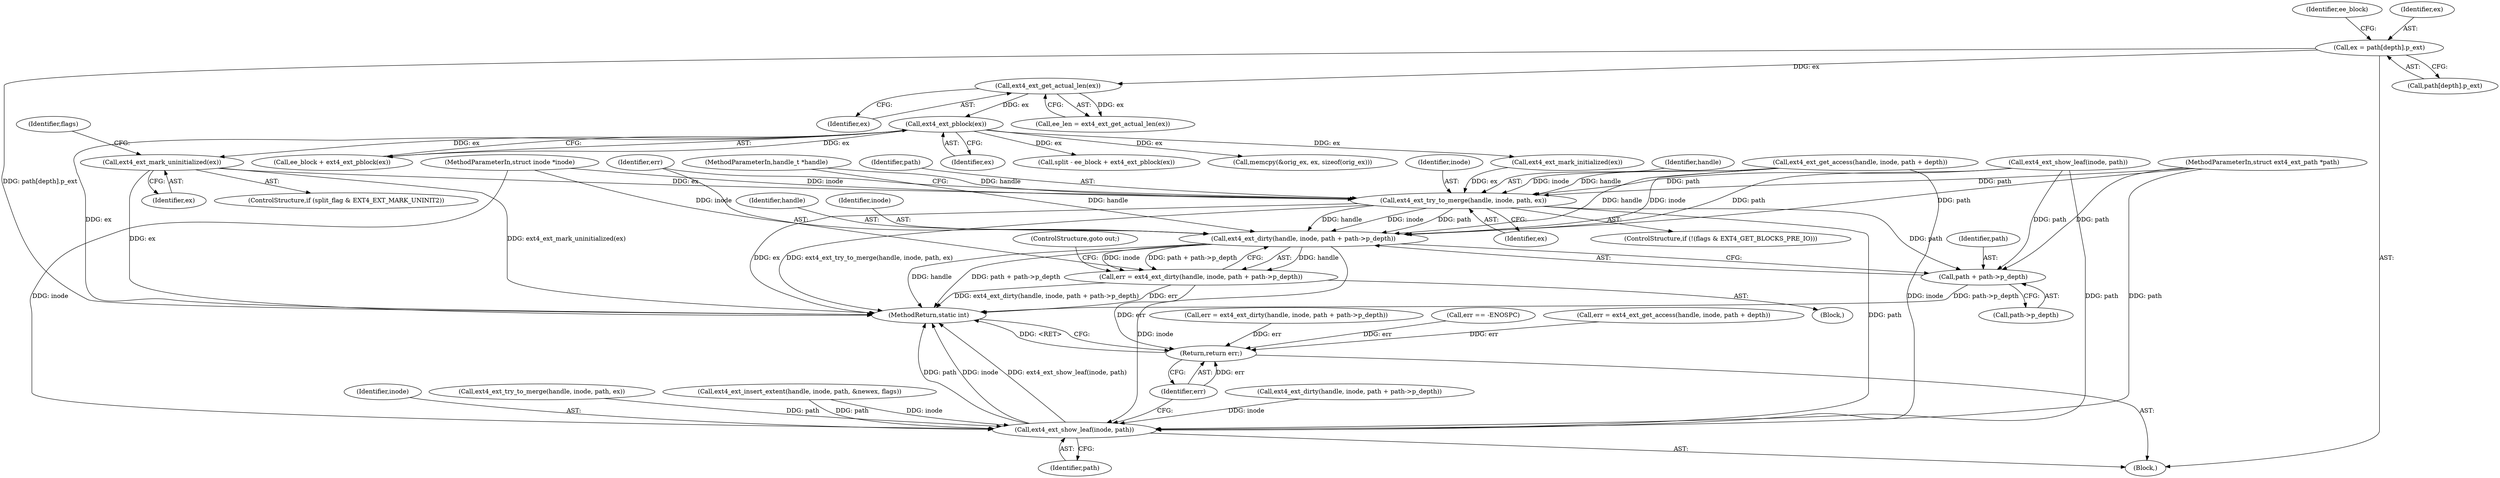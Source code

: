 digraph "0_linux_dee1f973ca341c266229faa5a1a5bb268bed3531_2@pointer" {
"1000197" [label="(Call,ext4_ext_mark_uninitialized(ex))"];
"1000165" [label="(Call,ext4_ext_pblock(ex))"];
"1000157" [label="(Call,ext4_ext_get_actual_len(ex))"];
"1000142" [label="(Call,ex = path[depth].p_ext)"];
"1000207" [label="(Call,ext4_ext_try_to_merge(handle, inode, path, ex))"];
"1000214" [label="(Call,ext4_ext_dirty(handle, inode, path + path->p_depth))"];
"1000212" [label="(Call,err = ext4_ext_dirty(handle, inode, path + path->p_depth))"];
"1000341" [label="(Return,return err;)"];
"1000338" [label="(Call,ext4_ext_show_leaf(inode, path))"];
"1000217" [label="(Call,path + path->p_depth)"];
"1000339" [label="(Identifier,inode)"];
"1000177" [label="(Call,err = ext4_ext_get_access(handle, inode, path + depth))"];
"1000317" [label="(Call,ext4_ext_try_to_merge(handle, inode, path, ex))"];
"1000218" [label="(Identifier,path)"];
"1000341" [label="(Return,return err;)"];
"1000285" [label="(Call,ext4_ext_insert_extent(handle, inode, path, &newex, flags))"];
"1000155" [label="(Call,ee_len = ext4_ext_get_actual_len(ex))"];
"1000216" [label="(Identifier,inode)"];
"1000342" [label="(Identifier,err)"];
"1000223" [label="(Call,memcpy(&orig_ex, ex, sizeof(orig_ex)))"];
"1000142" [label="(Call,ex = path[depth].p_ext)"];
"1000192" [label="(Block,)"];
"1000213" [label="(Identifier,err)"];
"1000179" [label="(Call,ext4_ext_get_access(handle, inode, path + depth))"];
"1000215" [label="(Identifier,handle)"];
"1000338" [label="(Call,ext4_ext_show_leaf(inode, path))"];
"1000193" [label="(ControlStructure,if (split_flag & EXT4_EXT_MARK_UNINIT2))"];
"1000202" [label="(ControlStructure,if (!(flags & EXT4_GET_BLOCKS_PRE_IO)))"];
"1000322" [label="(Call,err = ext4_ext_dirty(handle, inode, path + path->p_depth))"];
"1000217" [label="(Call,path + path->p_depth)"];
"1000340" [label="(Identifier,path)"];
"1000144" [label="(Call,path[depth].p_ext)"];
"1000212" [label="(Call,err = ext4_ext_dirty(handle, inode, path + path->p_depth))"];
"1000210" [label="(Identifier,path)"];
"1000135" [label="(Call,ext4_ext_show_leaf(inode, path))"];
"1000197" [label="(Call,ext4_ext_mark_uninitialized(ex))"];
"1000163" [label="(Call,ee_block + ext4_ext_pblock(ex))"];
"1000294" [label="(Call,err == -ENOSPC)"];
"1000222" [label="(ControlStructure,goto out;)"];
"1000158" [label="(Identifier,ex)"];
"1000165" [label="(Call,ext4_ext_pblock(ex))"];
"1000166" [label="(Identifier,ex)"];
"1000105" [label="(MethodParameterIn,handle_t *handle)"];
"1000359" [label="(MethodReturn,static int)"];
"1000219" [label="(Call,path->p_depth)"];
"1000200" [label="(Call,ext4_ext_mark_initialized(ex))"];
"1000209" [label="(Identifier,inode)"];
"1000107" [label="(MethodParameterIn,struct ext4_ext_path *path)"];
"1000207" [label="(Call,ext4_ext_try_to_merge(handle, inode, path, ex))"];
"1000157" [label="(Call,ext4_ext_get_actual_len(ex))"];
"1000111" [label="(Block,)"];
"1000150" [label="(Identifier,ee_block)"];
"1000214" [label="(Call,ext4_ext_dirty(handle, inode, path + path->p_depth))"];
"1000205" [label="(Identifier,flags)"];
"1000208" [label="(Identifier,handle)"];
"1000211" [label="(Identifier,ex)"];
"1000161" [label="(Call,split - ee_block + ext4_ext_pblock(ex))"];
"1000198" [label="(Identifier,ex)"];
"1000106" [label="(MethodParameterIn,struct inode *inode)"];
"1000143" [label="(Identifier,ex)"];
"1000324" [label="(Call,ext4_ext_dirty(handle, inode, path + path->p_depth))"];
"1000197" -> "1000193"  [label="AST: "];
"1000197" -> "1000198"  [label="CFG: "];
"1000198" -> "1000197"  [label="AST: "];
"1000205" -> "1000197"  [label="CFG: "];
"1000197" -> "1000359"  [label="DDG: ext4_ext_mark_uninitialized(ex)"];
"1000197" -> "1000359"  [label="DDG: ex"];
"1000165" -> "1000197"  [label="DDG: ex"];
"1000197" -> "1000207"  [label="DDG: ex"];
"1000165" -> "1000163"  [label="AST: "];
"1000165" -> "1000166"  [label="CFG: "];
"1000166" -> "1000165"  [label="AST: "];
"1000163" -> "1000165"  [label="CFG: "];
"1000165" -> "1000359"  [label="DDG: ex"];
"1000165" -> "1000161"  [label="DDG: ex"];
"1000165" -> "1000163"  [label="DDG: ex"];
"1000157" -> "1000165"  [label="DDG: ex"];
"1000165" -> "1000200"  [label="DDG: ex"];
"1000165" -> "1000223"  [label="DDG: ex"];
"1000157" -> "1000155"  [label="AST: "];
"1000157" -> "1000158"  [label="CFG: "];
"1000158" -> "1000157"  [label="AST: "];
"1000155" -> "1000157"  [label="CFG: "];
"1000157" -> "1000155"  [label="DDG: ex"];
"1000142" -> "1000157"  [label="DDG: ex"];
"1000142" -> "1000111"  [label="AST: "];
"1000142" -> "1000144"  [label="CFG: "];
"1000143" -> "1000142"  [label="AST: "];
"1000144" -> "1000142"  [label="AST: "];
"1000150" -> "1000142"  [label="CFG: "];
"1000142" -> "1000359"  [label="DDG: path[depth].p_ext"];
"1000207" -> "1000202"  [label="AST: "];
"1000207" -> "1000211"  [label="CFG: "];
"1000208" -> "1000207"  [label="AST: "];
"1000209" -> "1000207"  [label="AST: "];
"1000210" -> "1000207"  [label="AST: "];
"1000211" -> "1000207"  [label="AST: "];
"1000213" -> "1000207"  [label="CFG: "];
"1000207" -> "1000359"  [label="DDG: ext4_ext_try_to_merge(handle, inode, path, ex)"];
"1000207" -> "1000359"  [label="DDG: ex"];
"1000179" -> "1000207"  [label="DDG: handle"];
"1000179" -> "1000207"  [label="DDG: inode"];
"1000105" -> "1000207"  [label="DDG: handle"];
"1000106" -> "1000207"  [label="DDG: inode"];
"1000107" -> "1000207"  [label="DDG: path"];
"1000135" -> "1000207"  [label="DDG: path"];
"1000200" -> "1000207"  [label="DDG: ex"];
"1000207" -> "1000214"  [label="DDG: handle"];
"1000207" -> "1000214"  [label="DDG: inode"];
"1000207" -> "1000214"  [label="DDG: path"];
"1000207" -> "1000217"  [label="DDG: path"];
"1000207" -> "1000338"  [label="DDG: path"];
"1000214" -> "1000212"  [label="AST: "];
"1000214" -> "1000217"  [label="CFG: "];
"1000215" -> "1000214"  [label="AST: "];
"1000216" -> "1000214"  [label="AST: "];
"1000217" -> "1000214"  [label="AST: "];
"1000212" -> "1000214"  [label="CFG: "];
"1000214" -> "1000359"  [label="DDG: path + path->p_depth"];
"1000214" -> "1000359"  [label="DDG: handle"];
"1000214" -> "1000212"  [label="DDG: handle"];
"1000214" -> "1000212"  [label="DDG: inode"];
"1000214" -> "1000212"  [label="DDG: path + path->p_depth"];
"1000179" -> "1000214"  [label="DDG: handle"];
"1000179" -> "1000214"  [label="DDG: inode"];
"1000105" -> "1000214"  [label="DDG: handle"];
"1000106" -> "1000214"  [label="DDG: inode"];
"1000107" -> "1000214"  [label="DDG: path"];
"1000135" -> "1000214"  [label="DDG: path"];
"1000214" -> "1000338"  [label="DDG: inode"];
"1000212" -> "1000192"  [label="AST: "];
"1000213" -> "1000212"  [label="AST: "];
"1000222" -> "1000212"  [label="CFG: "];
"1000212" -> "1000359"  [label="DDG: ext4_ext_dirty(handle, inode, path + path->p_depth)"];
"1000212" -> "1000359"  [label="DDG: err"];
"1000212" -> "1000341"  [label="DDG: err"];
"1000341" -> "1000111"  [label="AST: "];
"1000341" -> "1000342"  [label="CFG: "];
"1000342" -> "1000341"  [label="AST: "];
"1000359" -> "1000341"  [label="CFG: "];
"1000341" -> "1000359"  [label="DDG: <RET>"];
"1000342" -> "1000341"  [label="DDG: err"];
"1000177" -> "1000341"  [label="DDG: err"];
"1000294" -> "1000341"  [label="DDG: err"];
"1000322" -> "1000341"  [label="DDG: err"];
"1000338" -> "1000111"  [label="AST: "];
"1000338" -> "1000340"  [label="CFG: "];
"1000339" -> "1000338"  [label="AST: "];
"1000340" -> "1000338"  [label="AST: "];
"1000342" -> "1000338"  [label="CFG: "];
"1000338" -> "1000359"  [label="DDG: inode"];
"1000338" -> "1000359"  [label="DDG: ext4_ext_show_leaf(inode, path)"];
"1000338" -> "1000359"  [label="DDG: path"];
"1000324" -> "1000338"  [label="DDG: inode"];
"1000179" -> "1000338"  [label="DDG: inode"];
"1000285" -> "1000338"  [label="DDG: inode"];
"1000285" -> "1000338"  [label="DDG: path"];
"1000106" -> "1000338"  [label="DDG: inode"];
"1000107" -> "1000338"  [label="DDG: path"];
"1000317" -> "1000338"  [label="DDG: path"];
"1000135" -> "1000338"  [label="DDG: path"];
"1000217" -> "1000219"  [label="CFG: "];
"1000218" -> "1000217"  [label="AST: "];
"1000219" -> "1000217"  [label="AST: "];
"1000217" -> "1000359"  [label="DDG: path->p_depth"];
"1000107" -> "1000217"  [label="DDG: path"];
"1000135" -> "1000217"  [label="DDG: path"];
}
